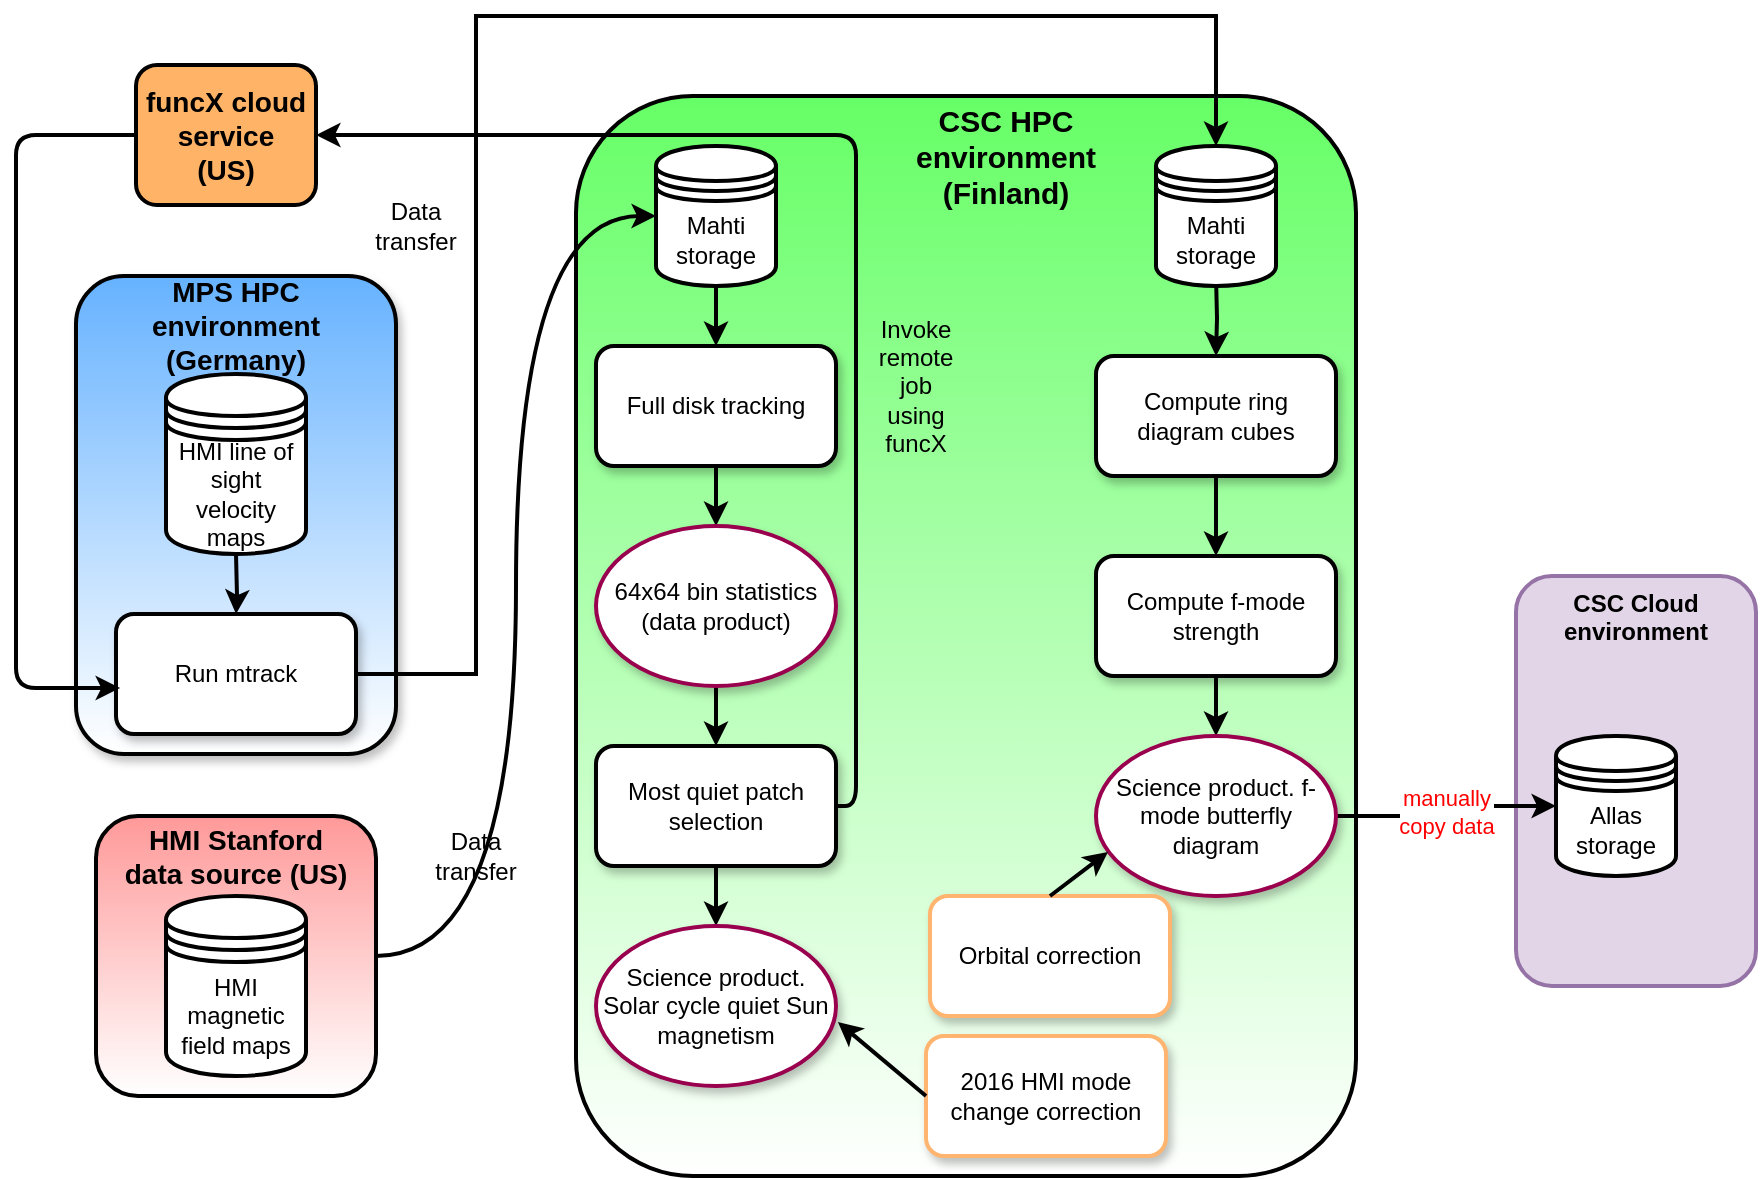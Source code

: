 <mxfile version="15.4.0" type="device"><diagram id="L8AhJDbbjJhSSqQMXIn3" name="Page-1"><mxGraphModel dx="1796" dy="639" grid="1" gridSize="10" guides="1" tooltips="1" connect="1" arrows="1" fold="1" page="1" pageScale="1" pageWidth="850" pageHeight="1100" math="0" shadow="0"><root><mxCell id="0"/><mxCell id="1" parent="0"/><mxCell id="Iogp9noPCbEPNp15c03P-1" value="&lt;b&gt;CSC Cloud &lt;br&gt;environment&lt;/b&gt;" style="rounded=1;whiteSpace=wrap;html=1;strokeWidth=2;fillColor=#e1d5e7;align=center;strokeColor=#9673a6;verticalAlign=top;" parent="1" vertex="1"><mxGeometry x="530" y="550" width="120" height="205" as="geometry"/></mxCell><mxCell id="Sili0XhORHnv65Zhyytd-11" value="" style="rounded=1;whiteSpace=wrap;html=1;strokeWidth=2;gradientColor=#ffffff;fillColor=#66B2FF;align=right;shadow=1;" parent="1" vertex="1"><mxGeometry x="-190" y="400" width="160" height="239" as="geometry"/></mxCell><mxCell id="Sili0XhORHnv65Zhyytd-5" value="" style="rounded=1;whiteSpace=wrap;html=1;strokeWidth=2;fillColor=#66FF66;gradientColor=#ffffff;comic=0;" parent="1" vertex="1"><mxGeometry x="60" y="310" width="390" height="540" as="geometry"/></mxCell><mxCell id="Sili0XhORHnv65Zhyytd-4" value="" style="rounded=1;whiteSpace=wrap;html=1;strokeWidth=2;gradientColor=#ffffff;fillColor=#FF9999;align=right;" parent="1" vertex="1"><mxGeometry x="-180" y="670" width="140" height="140" as="geometry"/></mxCell><mxCell id="CbrYqKTTjcID8T2sBDQm-4" value="" style="edgeStyle=orthogonalEdgeStyle;rounded=0;orthogonalLoop=1;jettySize=auto;html=1;entryX=0;entryY=0.5;entryDx=0;entryDy=0;strokeWidth=2;exitX=1;exitY=0.5;exitDx=0;exitDy=0;curved=1;" parent="1" source="Sili0XhORHnv65Zhyytd-4" target="Sili0XhORHnv65Zhyytd-7" edge="1"><mxGeometry relative="1" as="geometry"><mxPoint x="130" y="160" as="sourcePoint"/><mxPoint x="130" y="200" as="targetPoint"/></mxGeometry></mxCell><mxCell id="CbrYqKTTjcID8T2sBDQm-8" style="edgeStyle=orthogonalEdgeStyle;rounded=0;orthogonalLoop=1;jettySize=auto;html=1;exitX=0.5;exitY=1;exitDx=0;exitDy=0;entryX=0.5;entryY=0;entryDx=0;entryDy=0;strokeWidth=2;" parent="1" target="CbrYqKTTjcID8T2sBDQm-7" edge="1"><mxGeometry relative="1" as="geometry"><mxPoint x="130" y="405" as="sourcePoint"/></mxGeometry></mxCell><mxCell id="CbrYqKTTjcID8T2sBDQm-5" value="&lt;div align=&quot;center&quot;&gt;Data transfer&lt;/div&gt;" style="text;html=1;strokeColor=none;fillColor=none;align=center;verticalAlign=middle;whiteSpace=wrap;rounded=0;" parent="1" vertex="1"><mxGeometry x="-10" y="680" width="40" height="20" as="geometry"/></mxCell><mxCell id="CbrYqKTTjcID8T2sBDQm-10" style="edgeStyle=orthogonalEdgeStyle;rounded=0;orthogonalLoop=1;jettySize=auto;html=1;exitX=0.5;exitY=1;exitDx=0;exitDy=0;entryX=0.5;entryY=0;entryDx=0;entryDy=0;strokeWidth=2;" parent="1" source="CbrYqKTTjcID8T2sBDQm-7" target="CbrYqKTTjcID8T2sBDQm-9" edge="1"><mxGeometry relative="1" as="geometry"/></mxCell><mxCell id="CbrYqKTTjcID8T2sBDQm-7" value="Full disk tracking" style="rounded=1;whiteSpace=wrap;html=1;shadow=1;strokeWidth=2;" parent="1" vertex="1"><mxGeometry x="70" y="435" width="120" height="60" as="geometry"/></mxCell><mxCell id="CbrYqKTTjcID8T2sBDQm-12" style="edgeStyle=orthogonalEdgeStyle;rounded=0;orthogonalLoop=1;jettySize=auto;html=1;entryX=0.5;entryY=0;entryDx=0;entryDy=0;strokeWidth=2;" parent="1" source="CbrYqKTTjcID8T2sBDQm-9" target="CbrYqKTTjcID8T2sBDQm-11" edge="1"><mxGeometry relative="1" as="geometry"/></mxCell><mxCell id="CbrYqKTTjcID8T2sBDQm-9" value="64x64 bin statistics (data product)" style="ellipse;whiteSpace=wrap;html=1;strokeColor=#99004D;shadow=1;strokeWidth=2;" parent="1" vertex="1"><mxGeometry x="70" y="525" width="120" height="80" as="geometry"/></mxCell><mxCell id="CbrYqKTTjcID8T2sBDQm-14" value="" style="edgeStyle=orthogonalEdgeStyle;rounded=0;orthogonalLoop=1;jettySize=auto;html=1;strokeWidth=2;" parent="1" source="CbrYqKTTjcID8T2sBDQm-11" target="CbrYqKTTjcID8T2sBDQm-13" edge="1"><mxGeometry relative="1" as="geometry"/></mxCell><mxCell id="CbrYqKTTjcID8T2sBDQm-11" value="Most quiet patch selection" style="rounded=1;whiteSpace=wrap;html=1;shadow=1;strokeWidth=2;" parent="1" vertex="1"><mxGeometry x="70" y="635" width="120" height="60" as="geometry"/></mxCell><mxCell id="CbrYqKTTjcID8T2sBDQm-13" value="Science product. Solar cycle quiet Sun magnetism" style="ellipse;whiteSpace=wrap;html=1;shadow=1;strokeColor=#99004D;strokeWidth=2;" parent="1" vertex="1"><mxGeometry x="70" y="725" width="120" height="80" as="geometry"/></mxCell><mxCell id="CbrYqKTTjcID8T2sBDQm-17" value="" style="edgeStyle=orthogonalEdgeStyle;rounded=0;orthogonalLoop=1;jettySize=auto;html=1;strokeWidth=2;" parent="1" target="CbrYqKTTjcID8T2sBDQm-16" edge="1"><mxGeometry relative="1" as="geometry"><mxPoint x="-110" y="539" as="sourcePoint"/></mxGeometry></mxCell><mxCell id="CbrYqKTTjcID8T2sBDQm-19" value="" style="edgeStyle=orthogonalEdgeStyle;rounded=0;orthogonalLoop=1;jettySize=auto;html=1;strokeWidth=2;entryX=0.5;entryY=0;entryDx=0;entryDy=0;exitX=1;exitY=0.5;exitDx=0;exitDy=0;" parent="1" source="CbrYqKTTjcID8T2sBDQm-16" target="Sili0XhORHnv65Zhyytd-6" edge="1"><mxGeometry relative="1" as="geometry"><mxPoint x="380" y="310" as="targetPoint"/><Array as="points"><mxPoint x="10" y="599"/><mxPoint x="10" y="270"/><mxPoint x="380" y="270"/></Array></mxGeometry></mxCell><mxCell id="CbrYqKTTjcID8T2sBDQm-16" value="Run mtrack" style="rounded=1;whiteSpace=wrap;html=1;shadow=1;strokeWidth=2;" parent="1" vertex="1"><mxGeometry x="-170" y="569" width="120" height="60" as="geometry"/></mxCell><mxCell id="CbrYqKTTjcID8T2sBDQm-22" value="" style="edgeStyle=orthogonalEdgeStyle;rounded=0;orthogonalLoop=1;jettySize=auto;html=1;strokeWidth=2;" parent="1" target="CbrYqKTTjcID8T2sBDQm-21" edge="1"><mxGeometry relative="1" as="geometry"><mxPoint x="380" y="400" as="sourcePoint"/></mxGeometry></mxCell><mxCell id="CbrYqKTTjcID8T2sBDQm-20" value="&lt;div align=&quot;center&quot;&gt;Data transfer&lt;/div&gt;" style="text;html=1;strokeColor=none;fillColor=none;align=center;verticalAlign=middle;whiteSpace=wrap;rounded=0;" parent="1" vertex="1"><mxGeometry x="-40" y="364.5" width="40" height="20" as="geometry"/></mxCell><mxCell id="CbrYqKTTjcID8T2sBDQm-24" value="" style="edgeStyle=orthogonalEdgeStyle;rounded=0;orthogonalLoop=1;jettySize=auto;html=1;strokeWidth=2;" parent="1" source="CbrYqKTTjcID8T2sBDQm-21" target="CbrYqKTTjcID8T2sBDQm-23" edge="1"><mxGeometry relative="1" as="geometry"/></mxCell><mxCell id="CbrYqKTTjcID8T2sBDQm-21" value="Compute ring diagram cubes" style="rounded=1;whiteSpace=wrap;html=1;shadow=1;strokeWidth=2;" parent="1" vertex="1"><mxGeometry x="320" y="440" width="120" height="60" as="geometry"/></mxCell><mxCell id="CbrYqKTTjcID8T2sBDQm-26" value="" style="edgeStyle=orthogonalEdgeStyle;rounded=0;orthogonalLoop=1;jettySize=auto;html=1;strokeWidth=2;" parent="1" source="CbrYqKTTjcID8T2sBDQm-23" target="CbrYqKTTjcID8T2sBDQm-25" edge="1"><mxGeometry relative="1" as="geometry"/></mxCell><mxCell id="CbrYqKTTjcID8T2sBDQm-23" value="Compute f-mode strength" style="rounded=1;whiteSpace=wrap;html=1;shadow=1;strokeWidth=2;" parent="1" vertex="1"><mxGeometry x="320" y="540" width="120" height="60" as="geometry"/></mxCell><mxCell id="Iogp9noPCbEPNp15c03P-7" value="&lt;font color=&quot;#ff0000&quot;&gt;manually &lt;br&gt;copy data&lt;/font&gt;" style="edgeStyle=orthogonalEdgeStyle;rounded=0;orthogonalLoop=1;jettySize=auto;html=1;strokeWidth=2;endArrow=classic;endFill=1;" parent="1" source="CbrYqKTTjcID8T2sBDQm-25" target="Iogp9noPCbEPNp15c03P-2" edge="1"><mxGeometry relative="1" as="geometry"/></mxCell><mxCell id="CbrYqKTTjcID8T2sBDQm-25" value="Science product. f-mode butterfly diagram" style="ellipse;whiteSpace=wrap;html=1;strokeColor=#99004D;shadow=1;strokeWidth=2;" parent="1" vertex="1"><mxGeometry x="320" y="630" width="120" height="80" as="geometry"/></mxCell><mxCell id="CbrYqKTTjcID8T2sBDQm-27" value="2016 HMI mode change correction" style="rounded=1;whiteSpace=wrap;html=1;strokeColor=#FFB570;shadow=1;strokeWidth=2;" parent="1" vertex="1"><mxGeometry x="235" y="780" width="120" height="60" as="geometry"/></mxCell><mxCell id="CbrYqKTTjcID8T2sBDQm-31" value="Invoke remote job using funcX" style="text;html=1;strokeColor=none;fillColor=none;align=center;verticalAlign=middle;whiteSpace=wrap;rounded=0;shadow=1;direction=south;" parent="1" vertex="1"><mxGeometry x="220" y="435" width="20" height="40" as="geometry"/></mxCell><mxCell id="CbrYqKTTjcID8T2sBDQm-32" value="Orbital correction" style="rounded=1;whiteSpace=wrap;html=1;shadow=1;strokeColor=#FFB570;strokeWidth=2;" parent="1" vertex="1"><mxGeometry x="237" y="710" width="120" height="60" as="geometry"/></mxCell><mxCell id="Sili0XhORHnv65Zhyytd-6" value="Mahti storage" style="shape=datastore;whiteSpace=wrap;html=1;rounded=1;comic=0;strokeWidth=2;fillColor=#FFFFFF;gradientColor=none;" parent="1" vertex="1"><mxGeometry x="350" y="335" width="60" height="70" as="geometry"/></mxCell><mxCell id="Sili0XhORHnv65Zhyytd-7" value="Mahti storage" style="shape=datastore;whiteSpace=wrap;html=1;rounded=1;comic=0;strokeWidth=2;fillColor=#FFFFFF;gradientColor=none;" parent="1" vertex="1"><mxGeometry x="100" y="335" width="60" height="70" as="geometry"/></mxCell><mxCell id="Sili0XhORHnv65Zhyytd-10" value="&lt;div style=&quot;font-size: 14px&quot; align=&quot;center&quot;&gt;&lt;font style=&quot;font-size: 14px&quot;&gt;&lt;b&gt;&lt;font style=&quot;font-size: 14px&quot;&gt;HMI Stanford &lt;br&gt;&lt;/font&gt;&lt;/b&gt;&lt;/font&gt;&lt;/div&gt;&lt;div style=&quot;font-size: 14px&quot; align=&quot;center&quot;&gt;&lt;font style=&quot;font-size: 14px&quot;&gt;&lt;b&gt;&lt;font style=&quot;font-size: 14px&quot;&gt;data source (US)&lt;/font&gt;&lt;/b&gt;&lt;/font&gt;&lt;/div&gt;" style="text;html=1;strokeColor=none;fillColor=none;align=center;verticalAlign=middle;whiteSpace=wrap;rounded=0;comic=0;" parent="1" vertex="1"><mxGeometry x="-170" y="680" width="120" height="20" as="geometry"/></mxCell><mxCell id="Sili0XhORHnv65Zhyytd-12" value="&lt;font style=&quot;font-size: 14px&quot;&gt;&lt;b&gt;MPS HPC environment (Germany)&lt;/b&gt;&lt;/font&gt;" style="text;html=1;strokeColor=none;fillColor=none;align=center;verticalAlign=middle;whiteSpace=wrap;rounded=0;comic=0;" parent="1" vertex="1"><mxGeometry x="-170" y="410" width="120" height="29" as="geometry"/></mxCell><mxCell id="Sili0XhORHnv65Zhyytd-13" value="&lt;div&gt;HMI line of sight velocity maps&lt;/div&gt;" style="shape=datastore;whiteSpace=wrap;html=1;rounded=1;comic=0;strokeWidth=2;fillColor=#FFFFFF;gradientColor=none;" parent="1" vertex="1"><mxGeometry x="-145" y="449" width="70" height="90" as="geometry"/></mxCell><mxCell id="Sili0XhORHnv65Zhyytd-14" value="&lt;div&gt;HMI magnetic field maps&lt;/div&gt;" style="shape=datastore;whiteSpace=wrap;html=1;rounded=1;comic=0;strokeWidth=2;fillColor=#FFFFFF;gradientColor=none;" parent="1" vertex="1"><mxGeometry x="-145" y="710" width="70" height="90" as="geometry"/></mxCell><mxCell id="Sili0XhORHnv65Zhyytd-16" value="&lt;div style=&quot;font-size: 15px&quot; align=&quot;center&quot;&gt;&lt;b&gt;CSC HPC environment (Finland)&lt;/b&gt;&lt;/div&gt;" style="text;html=1;strokeColor=none;fillColor=none;align=center;verticalAlign=middle;whiteSpace=wrap;rounded=0;comic=0;" parent="1" vertex="1"><mxGeometry x="220" y="320" width="110" height="40" as="geometry"/></mxCell><mxCell id="Sili0XhORHnv65Zhyytd-19" value="" style="endArrow=classic;html=1;strokeWidth=2;entryX=0.05;entryY=0.725;entryDx=0;entryDy=0;exitX=0.5;exitY=0;exitDx=0;exitDy=0;entryPerimeter=0;" parent="1" source="CbrYqKTTjcID8T2sBDQm-32" target="CbrYqKTTjcID8T2sBDQm-25" edge="1"><mxGeometry width="50" height="50" relative="1" as="geometry"><mxPoint x="510" y="830" as="sourcePoint"/><mxPoint x="560" y="780" as="targetPoint"/></mxGeometry></mxCell><mxCell id="Sili0XhORHnv65Zhyytd-20" value="" style="endArrow=classic;html=1;strokeWidth=2;entryX=1.008;entryY=0.6;entryDx=0;entryDy=0;entryPerimeter=0;exitX=0;exitY=0.5;exitDx=0;exitDy=0;" parent="1" source="CbrYqKTTjcID8T2sBDQm-27" target="CbrYqKTTjcID8T2sBDQm-13" edge="1"><mxGeometry width="50" height="50" relative="1" as="geometry"><mxPoint x="30" y="1020" as="sourcePoint"/><mxPoint x="80" y="970" as="targetPoint"/></mxGeometry></mxCell><mxCell id="Sili0XhORHnv65Zhyytd-21" value="&lt;font style=&quot;font-size: 14px&quot;&gt;&lt;b&gt;funcX cloud service&lt;br&gt;(US)&lt;br&gt;&lt;/b&gt;&lt;/font&gt;" style="rounded=1;whiteSpace=wrap;html=1;comic=0;strokeWidth=2;fillColor=#FFB366;gradientColor=none;" parent="1" vertex="1"><mxGeometry x="-160" y="294.5" width="90" height="70" as="geometry"/></mxCell><mxCell id="Sili0XhORHnv65Zhyytd-26" value="" style="endArrow=classic;html=1;strokeWidth=2;entryX=1;entryY=0.5;entryDx=0;entryDy=0;edgeStyle=orthogonalEdgeStyle;" parent="1" target="Sili0XhORHnv65Zhyytd-21" edge="1"><mxGeometry width="50" height="50" relative="1" as="geometry"><mxPoint x="189" y="665" as="sourcePoint"/><mxPoint x="500" y="400" as="targetPoint"/><Array as="points"><mxPoint x="189" y="665"/><mxPoint x="200" y="665"/><mxPoint x="200" y="330"/></Array></mxGeometry></mxCell><mxCell id="Sili0XhORHnv65Zhyytd-28" value="" style="endArrow=classic;html=1;strokeWidth=2;entryX=0.017;entryY=0.617;entryDx=0;entryDy=0;entryPerimeter=0;edgeStyle=orthogonalEdgeStyle;exitX=0;exitY=0.5;exitDx=0;exitDy=0;" parent="1" source="Sili0XhORHnv65Zhyytd-21" target="CbrYqKTTjcID8T2sBDQm-16" edge="1"><mxGeometry width="50" height="50" relative="1" as="geometry"><mxPoint x="170" y="228" as="sourcePoint"/><mxPoint x="590" y="240" as="targetPoint"/><Array as="points"><mxPoint x="-220" y="330"/><mxPoint x="-220" y="606"/></Array></mxGeometry></mxCell><mxCell id="Iogp9noPCbEPNp15c03P-2" value="Allas storage" style="shape=datastore;whiteSpace=wrap;html=1;rounded=1;comic=0;strokeWidth=2;fillColor=#FFFFFF;gradientColor=none;" parent="1" vertex="1"><mxGeometry x="550" y="630" width="60" height="70" as="geometry"/></mxCell></root></mxGraphModel></diagram></mxfile>